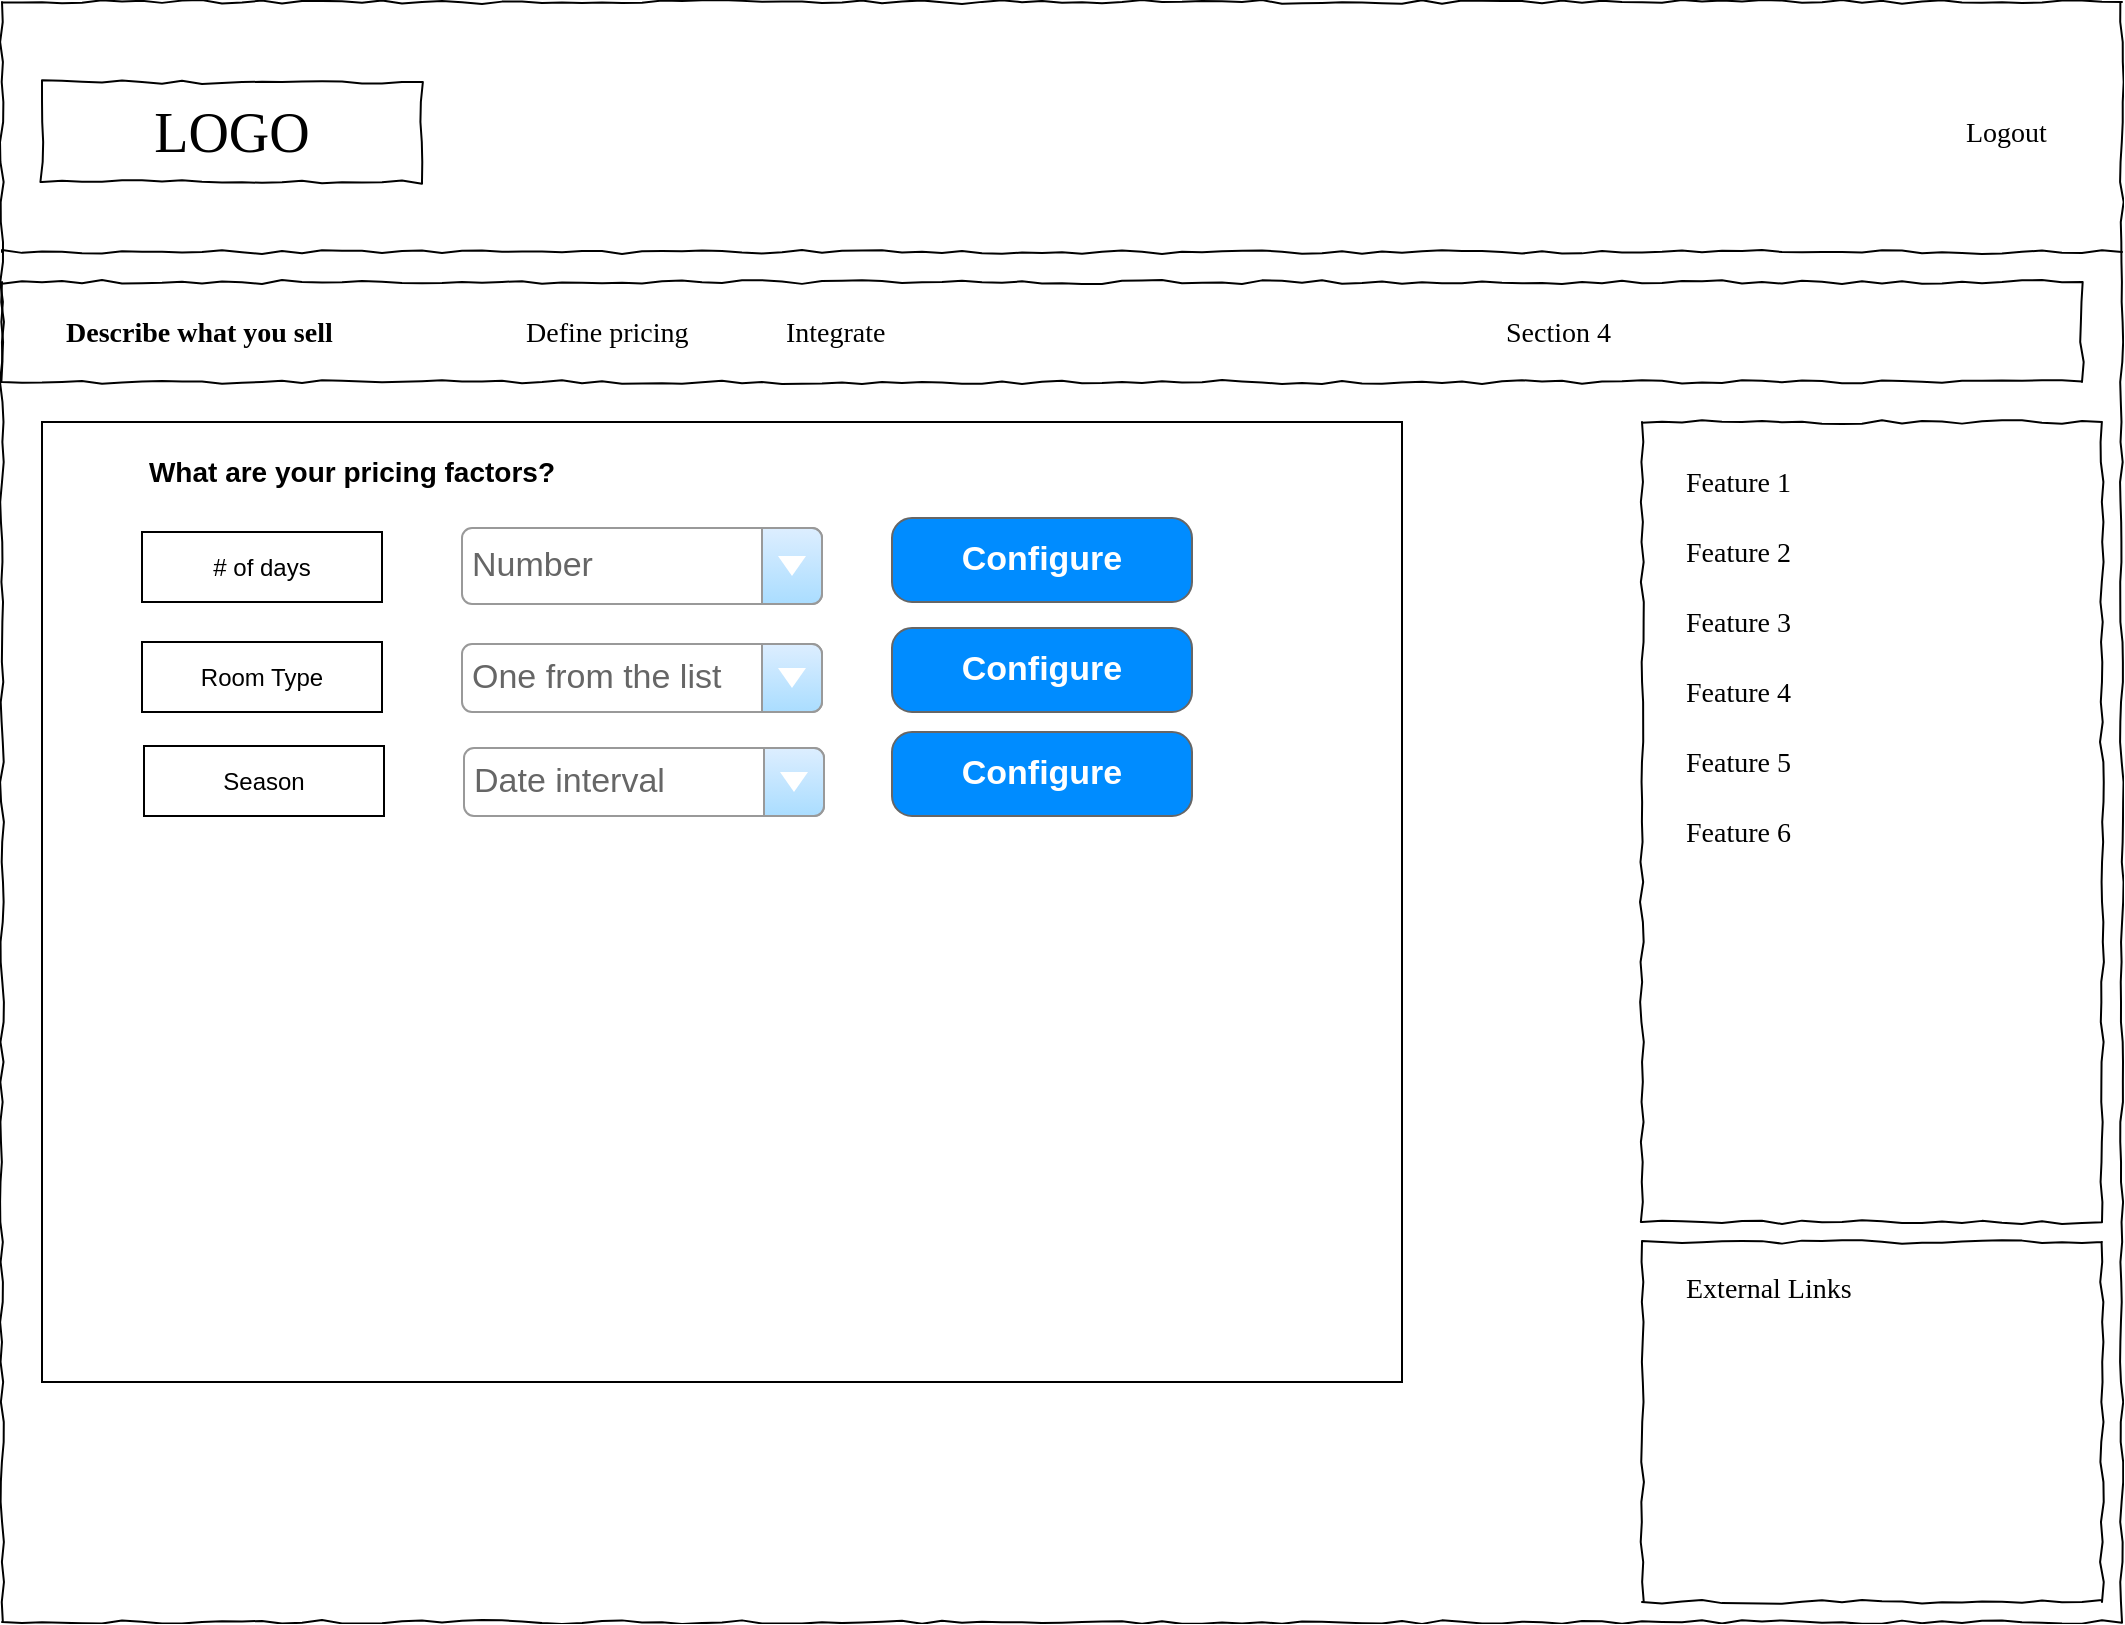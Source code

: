 <mxfile version="13.6.4" type="github" pages="3">
  <diagram name="Describe" id="03018318-947c-dd8e-b7a3-06fadd420f32">
    <mxGraphModel dx="782" dy="437" grid="1" gridSize="10" guides="1" tooltips="1" connect="1" arrows="1" fold="1" page="1" pageScale="1" pageWidth="1100" pageHeight="850" background="#ffffff" math="0" shadow="0">
      <root>
        <mxCell id="0" />
        <mxCell id="1" parent="0" />
        <mxCell id="677b7b8949515195-1" value="" style="whiteSpace=wrap;html=1;rounded=0;shadow=0;labelBackgroundColor=none;strokeColor=#000000;strokeWidth=1;fillColor=none;fontFamily=Verdana;fontSize=12;fontColor=#000000;align=center;comic=1;" parent="1" vertex="1">
          <mxGeometry x="20" y="20" width="1060" height="810" as="geometry" />
        </mxCell>
        <mxCell id="677b7b8949515195-2" value="LOGO" style="whiteSpace=wrap;html=1;rounded=0;shadow=0;labelBackgroundColor=none;strokeWidth=1;fontFamily=Verdana;fontSize=28;align=center;comic=1;" parent="1" vertex="1">
          <mxGeometry x="40" y="60" width="190" height="50" as="geometry" />
        </mxCell>
        <mxCell id="677b7b8949515195-4" value="Logout" style="text;html=1;points=[];align=left;verticalAlign=top;spacingTop=-4;fontSize=14;fontFamily=Verdana" parent="1" vertex="1">
          <mxGeometry x="1000" y="75" width="60" height="20" as="geometry" />
        </mxCell>
        <mxCell id="677b7b8949515195-9" value="" style="line;strokeWidth=1;html=1;rounded=0;shadow=0;labelBackgroundColor=none;fillColor=none;fontFamily=Verdana;fontSize=14;fontColor=#000000;align=center;comic=1;" parent="1" vertex="1">
          <mxGeometry x="20" y="140" width="1060" height="10" as="geometry" />
        </mxCell>
        <mxCell id="677b7b8949515195-10" value="" style="whiteSpace=wrap;html=1;rounded=0;shadow=0;labelBackgroundColor=none;strokeWidth=1;fillColor=none;fontFamily=Verdana;fontSize=12;align=center;comic=1;" parent="1" vertex="1">
          <mxGeometry x="20" y="160" width="1040" height="50" as="geometry" />
        </mxCell>
        <mxCell id="677b7b8949515195-11" value="Describe what you sell" style="text;html=1;points=[];align=left;verticalAlign=top;spacingTop=-4;fontSize=14;fontFamily=Verdana;fontStyle=1" parent="1" vertex="1">
          <mxGeometry x="50" y="175" width="60" height="20" as="geometry" />
        </mxCell>
        <mxCell id="677b7b8949515195-12" value="Define pricing" style="text;html=1;points=[];align=left;verticalAlign=top;spacingTop=-4;fontSize=14;fontFamily=Verdana" parent="1" vertex="1">
          <mxGeometry x="280" y="175" width="60" height="20" as="geometry" />
        </mxCell>
        <mxCell id="677b7b8949515195-13" value="Integrate" style="text;html=1;points=[];align=left;verticalAlign=top;spacingTop=-4;fontSize=14;fontFamily=Verdana" parent="1" vertex="1">
          <mxGeometry x="410" y="175" width="60" height="20" as="geometry" />
        </mxCell>
        <mxCell id="677b7b8949515195-14" value="Section 4" style="text;html=1;points=[];align=left;verticalAlign=top;spacingTop=-4;fontSize=14;fontFamily=Verdana" parent="1" vertex="1">
          <mxGeometry x="770" y="175" width="60" height="20" as="geometry" />
        </mxCell>
        <mxCell id="677b7b8949515195-25" value="" style="whiteSpace=wrap;html=1;rounded=0;shadow=0;labelBackgroundColor=none;strokeWidth=1;fillColor=none;fontFamily=Verdana;fontSize=12;align=center;comic=1;" parent="1" vertex="1">
          <mxGeometry x="840" y="230" width="230" height="400" as="geometry" />
        </mxCell>
        <mxCell id="677b7b8949515195-26" value="" style="whiteSpace=wrap;html=1;rounded=0;shadow=0;labelBackgroundColor=none;strokeWidth=1;fillColor=none;fontFamily=Verdana;fontSize=12;align=center;comic=1;" parent="1" vertex="1">
          <mxGeometry x="840" y="640" width="230" height="180" as="geometry" />
        </mxCell>
        <mxCell id="677b7b8949515195-42" value="External Links" style="text;html=1;points=[];align=left;verticalAlign=top;spacingTop=-4;fontSize=14;fontFamily=Verdana" parent="1" vertex="1">
          <mxGeometry x="860" y="653" width="170" height="20" as="geometry" />
        </mxCell>
        <mxCell id="677b7b8949515195-44" value="Feature 1" style="text;html=1;points=[];align=left;verticalAlign=top;spacingTop=-4;fontSize=14;fontFamily=Verdana" parent="1" vertex="1">
          <mxGeometry x="860" y="250" width="170" height="20" as="geometry" />
        </mxCell>
        <mxCell id="677b7b8949515195-45" value="Feature 2" style="text;html=1;points=[];align=left;verticalAlign=top;spacingTop=-4;fontSize=14;fontFamily=Verdana" parent="1" vertex="1">
          <mxGeometry x="860" y="285" width="170" height="20" as="geometry" />
        </mxCell>
        <mxCell id="677b7b8949515195-46" value="Feature 3" style="text;html=1;points=[];align=left;verticalAlign=top;spacingTop=-4;fontSize=14;fontFamily=Verdana" parent="1" vertex="1">
          <mxGeometry x="860" y="320" width="170" height="20" as="geometry" />
        </mxCell>
        <mxCell id="677b7b8949515195-47" value="Feature 4" style="text;html=1;points=[];align=left;verticalAlign=top;spacingTop=-4;fontSize=14;fontFamily=Verdana" parent="1" vertex="1">
          <mxGeometry x="860" y="355" width="170" height="20" as="geometry" />
        </mxCell>
        <mxCell id="677b7b8949515195-48" value="Feature 5" style="text;html=1;points=[];align=left;verticalAlign=top;spacingTop=-4;fontSize=14;fontFamily=Verdana" parent="1" vertex="1">
          <mxGeometry x="860" y="390" width="170" height="20" as="geometry" />
        </mxCell>
        <mxCell id="677b7b8949515195-49" value="Feature 6" style="text;html=1;points=[];align=left;verticalAlign=top;spacingTop=-4;fontSize=14;fontFamily=Verdana" parent="1" vertex="1">
          <mxGeometry x="860" y="425" width="170" height="20" as="geometry" />
        </mxCell>
        <mxCell id="VAvblGkpgL3IQrGG_vT8-2" value="" style="rounded=0;whiteSpace=wrap;html=1;" vertex="1" parent="1">
          <mxGeometry x="40" y="230" width="680" height="480" as="geometry" />
        </mxCell>
        <mxCell id="VAvblGkpgL3IQrGG_vT8-3" value="What are your pricing factors?" style="text;html=1;strokeColor=none;fillColor=none;align=center;verticalAlign=middle;whiteSpace=wrap;rounded=0;fontStyle=1;fontSize=14;" vertex="1" parent="1">
          <mxGeometry x="90" y="240" width="210" height="30" as="geometry" />
        </mxCell>
        <mxCell id="VAvblGkpgL3IQrGG_vT8-4" value="# of days" style="rounded=0;whiteSpace=wrap;html=1;" vertex="1" parent="1">
          <mxGeometry x="90" y="285" width="120" height="35" as="geometry" />
        </mxCell>
        <mxCell id="VAvblGkpgL3IQrGG_vT8-5" value="Number" style="strokeWidth=1;shadow=0;dashed=0;align=center;html=1;shape=mxgraph.mockup.forms.comboBox;strokeColor=#999999;fillColor=#ddeeff;align=left;fillColor2=#aaddff;mainText=;fontColor=#666666;fontSize=17;spacingLeft=3;" vertex="1" parent="1">
          <mxGeometry x="250" y="283" width="180" height="38" as="geometry" />
        </mxCell>
        <mxCell id="VAvblGkpgL3IQrGG_vT8-6" value="Room Type" style="rounded=0;whiteSpace=wrap;html=1;" vertex="1" parent="1">
          <mxGeometry x="90" y="340" width="120" height="35" as="geometry" />
        </mxCell>
        <mxCell id="VAvblGkpgL3IQrGG_vT8-7" value="One from the list" style="strokeWidth=1;shadow=0;dashed=0;align=center;html=1;shape=mxgraph.mockup.forms.comboBox;strokeColor=#999999;fillColor=#ddeeff;align=left;fillColor2=#aaddff;mainText=;fontColor=#666666;fontSize=17;spacingLeft=3;" vertex="1" parent="1">
          <mxGeometry x="250" y="341" width="180" height="34" as="geometry" />
        </mxCell>
        <mxCell id="VAvblGkpgL3IQrGG_vT8-8" value="Season" style="rounded=0;whiteSpace=wrap;html=1;" vertex="1" parent="1">
          <mxGeometry x="91" y="392" width="120" height="35" as="geometry" />
        </mxCell>
        <mxCell id="VAvblGkpgL3IQrGG_vT8-9" value="Date interval" style="strokeWidth=1;shadow=0;dashed=0;align=center;html=1;shape=mxgraph.mockup.forms.comboBox;strokeColor=#999999;fillColor=#ddeeff;align=left;fillColor2=#aaddff;mainText=;fontColor=#666666;fontSize=17;spacingLeft=3;" vertex="1" parent="1">
          <mxGeometry x="251" y="393" width="180" height="34" as="geometry" />
        </mxCell>
        <mxCell id="rb9dDnYzF7dDjR2Wv9qA-1" value="Configure" style="strokeWidth=1;shadow=0;dashed=0;align=center;html=1;shape=mxgraph.mockup.buttons.button;strokeColor=#666666;fontColor=#ffffff;mainText=;buttonStyle=round;fontSize=17;fontStyle=1;fillColor=#008cff;whiteSpace=wrap;" vertex="1" parent="1">
          <mxGeometry x="465" y="278" width="150" height="42" as="geometry" />
        </mxCell>
        <mxCell id="rb9dDnYzF7dDjR2Wv9qA-2" value="Configure" style="strokeWidth=1;shadow=0;dashed=0;align=center;html=1;shape=mxgraph.mockup.buttons.button;strokeColor=#666666;fontColor=#ffffff;mainText=;buttonStyle=round;fontSize=17;fontStyle=1;fillColor=#008cff;whiteSpace=wrap;" vertex="1" parent="1">
          <mxGeometry x="465" y="333" width="150" height="42" as="geometry" />
        </mxCell>
        <mxCell id="rb9dDnYzF7dDjR2Wv9qA-3" value="Configure" style="strokeWidth=1;shadow=0;dashed=0;align=center;html=1;shape=mxgraph.mockup.buttons.button;strokeColor=#666666;fontColor=#ffffff;mainText=;buttonStyle=round;fontSize=17;fontStyle=1;fillColor=#008cff;whiteSpace=wrap;" vertex="1" parent="1">
          <mxGeometry x="465" y="385" width="150" height="42" as="geometry" />
        </mxCell>
      </root>
    </mxGraphModel>
  </diagram>
  <diagram name="Define Price" id="Bd6a1_s-znTlWcoc43wL">
    <mxGraphModel dx="782" dy="437" grid="1" gridSize="10" guides="1" tooltips="1" connect="1" arrows="1" fold="1" page="1" pageScale="1" pageWidth="1100" pageHeight="850" background="#ffffff" math="0" shadow="0">
      <root>
        <mxCell id="TM6UY1Rh7OmBlUZr9voo-0" />
        <mxCell id="TM6UY1Rh7OmBlUZr9voo-1" parent="TM6UY1Rh7OmBlUZr9voo-0" />
        <mxCell id="TM6UY1Rh7OmBlUZr9voo-2" value="" style="whiteSpace=wrap;html=1;rounded=0;shadow=0;labelBackgroundColor=none;strokeColor=#000000;strokeWidth=1;fillColor=none;fontFamily=Verdana;fontSize=12;fontColor=#000000;align=center;comic=1;" vertex="1" parent="TM6UY1Rh7OmBlUZr9voo-1">
          <mxGeometry x="20" y="20" width="1060" height="810" as="geometry" />
        </mxCell>
        <mxCell id="TM6UY1Rh7OmBlUZr9voo-3" value="LOGO" style="whiteSpace=wrap;html=1;rounded=0;shadow=0;labelBackgroundColor=none;strokeWidth=1;fontFamily=Verdana;fontSize=28;align=center;comic=1;" vertex="1" parent="TM6UY1Rh7OmBlUZr9voo-1">
          <mxGeometry x="40" y="60" width="190" height="50" as="geometry" />
        </mxCell>
        <mxCell id="TM6UY1Rh7OmBlUZr9voo-4" value="Logout" style="text;html=1;points=[];align=left;verticalAlign=top;spacingTop=-4;fontSize=14;fontFamily=Verdana" vertex="1" parent="TM6UY1Rh7OmBlUZr9voo-1">
          <mxGeometry x="1000" y="75" width="60" height="20" as="geometry" />
        </mxCell>
        <mxCell id="TM6UY1Rh7OmBlUZr9voo-5" value="" style="line;strokeWidth=1;html=1;rounded=0;shadow=0;labelBackgroundColor=none;fillColor=none;fontFamily=Verdana;fontSize=14;fontColor=#000000;align=center;comic=1;" vertex="1" parent="TM6UY1Rh7OmBlUZr9voo-1">
          <mxGeometry x="20" y="140" width="1060" height="10" as="geometry" />
        </mxCell>
        <mxCell id="TM6UY1Rh7OmBlUZr9voo-6" value="" style="whiteSpace=wrap;html=1;rounded=0;shadow=0;labelBackgroundColor=none;strokeWidth=1;fillColor=none;fontFamily=Verdana;fontSize=12;align=center;comic=1;" vertex="1" parent="TM6UY1Rh7OmBlUZr9voo-1">
          <mxGeometry x="20" y="160" width="1040" height="50" as="geometry" />
        </mxCell>
        <mxCell id="TM6UY1Rh7OmBlUZr9voo-7" value="Describe what you sell" style="text;html=1;points=[];align=left;verticalAlign=top;spacingTop=-4;fontSize=14;fontFamily=Verdana;fontStyle=0" vertex="1" parent="TM6UY1Rh7OmBlUZr9voo-1">
          <mxGeometry x="50" y="175" width="60" height="20" as="geometry" />
        </mxCell>
        <mxCell id="TM6UY1Rh7OmBlUZr9voo-8" value="Define pricing" style="text;html=1;points=[];align=left;verticalAlign=top;spacingTop=-4;fontSize=14;fontFamily=Verdana;fontStyle=1" vertex="1" parent="TM6UY1Rh7OmBlUZr9voo-1">
          <mxGeometry x="268" y="175" width="60" height="20" as="geometry" />
        </mxCell>
        <mxCell id="TM6UY1Rh7OmBlUZr9voo-9" value="Integrate" style="text;html=1;points=[];align=left;verticalAlign=top;spacingTop=-4;fontSize=14;fontFamily=Verdana" vertex="1" parent="TM6UY1Rh7OmBlUZr9voo-1">
          <mxGeometry x="410" y="175" width="60" height="20" as="geometry" />
        </mxCell>
        <mxCell id="TM6UY1Rh7OmBlUZr9voo-10" value="Section 4" style="text;html=1;points=[];align=left;verticalAlign=top;spacingTop=-4;fontSize=14;fontFamily=Verdana" vertex="1" parent="TM6UY1Rh7OmBlUZr9voo-1">
          <mxGeometry x="770" y="175" width="60" height="20" as="geometry" />
        </mxCell>
        <mxCell id="TM6UY1Rh7OmBlUZr9voo-11" value="" style="whiteSpace=wrap;html=1;rounded=0;shadow=0;labelBackgroundColor=none;strokeWidth=1;fillColor=none;fontFamily=Verdana;fontSize=12;align=center;comic=1;" vertex="1" parent="TM6UY1Rh7OmBlUZr9voo-1">
          <mxGeometry x="840" y="230" width="230" height="400" as="geometry" />
        </mxCell>
        <mxCell id="TM6UY1Rh7OmBlUZr9voo-12" value="" style="whiteSpace=wrap;html=1;rounded=0;shadow=0;labelBackgroundColor=none;strokeWidth=1;fillColor=none;fontFamily=Verdana;fontSize=12;align=center;comic=1;" vertex="1" parent="TM6UY1Rh7OmBlUZr9voo-1">
          <mxGeometry x="840" y="640" width="230" height="180" as="geometry" />
        </mxCell>
        <mxCell id="TM6UY1Rh7OmBlUZr9voo-13" value="External Links" style="text;html=1;points=[];align=left;verticalAlign=top;spacingTop=-4;fontSize=14;fontFamily=Verdana" vertex="1" parent="TM6UY1Rh7OmBlUZr9voo-1">
          <mxGeometry x="860" y="653" width="170" height="20" as="geometry" />
        </mxCell>
        <mxCell id="TM6UY1Rh7OmBlUZr9voo-14" value="Feature 1" style="text;html=1;points=[];align=left;verticalAlign=top;spacingTop=-4;fontSize=14;fontFamily=Verdana" vertex="1" parent="TM6UY1Rh7OmBlUZr9voo-1">
          <mxGeometry x="860" y="250" width="170" height="20" as="geometry" />
        </mxCell>
        <mxCell id="TM6UY1Rh7OmBlUZr9voo-15" value="Feature 2" style="text;html=1;points=[];align=left;verticalAlign=top;spacingTop=-4;fontSize=14;fontFamily=Verdana" vertex="1" parent="TM6UY1Rh7OmBlUZr9voo-1">
          <mxGeometry x="860" y="285" width="170" height="20" as="geometry" />
        </mxCell>
        <mxCell id="TM6UY1Rh7OmBlUZr9voo-16" value="Feature 3" style="text;html=1;points=[];align=left;verticalAlign=top;spacingTop=-4;fontSize=14;fontFamily=Verdana" vertex="1" parent="TM6UY1Rh7OmBlUZr9voo-1">
          <mxGeometry x="860" y="320" width="170" height="20" as="geometry" />
        </mxCell>
        <mxCell id="TM6UY1Rh7OmBlUZr9voo-17" value="Feature 4" style="text;html=1;points=[];align=left;verticalAlign=top;spacingTop=-4;fontSize=14;fontFamily=Verdana" vertex="1" parent="TM6UY1Rh7OmBlUZr9voo-1">
          <mxGeometry x="860" y="355" width="170" height="20" as="geometry" />
        </mxCell>
        <mxCell id="TM6UY1Rh7OmBlUZr9voo-18" value="Feature 5" style="text;html=1;points=[];align=left;verticalAlign=top;spacingTop=-4;fontSize=14;fontFamily=Verdana" vertex="1" parent="TM6UY1Rh7OmBlUZr9voo-1">
          <mxGeometry x="860" y="390" width="170" height="20" as="geometry" />
        </mxCell>
        <mxCell id="TM6UY1Rh7OmBlUZr9voo-19" value="Feature 6" style="text;html=1;points=[];align=left;verticalAlign=top;spacingTop=-4;fontSize=14;fontFamily=Verdana" vertex="1" parent="TM6UY1Rh7OmBlUZr9voo-1">
          <mxGeometry x="860" y="425" width="170" height="20" as="geometry" />
        </mxCell>
        <mxCell id="TM6UY1Rh7OmBlUZr9voo-20" value="" style="rounded=0;whiteSpace=wrap;html=1;" vertex="1" parent="TM6UY1Rh7OmBlUZr9voo-1">
          <mxGeometry x="40" y="230" width="680" height="480" as="geometry" />
        </mxCell>
        <mxCell id="TM6UY1Rh7OmBlUZr9voo-21" value="Do you have a base price?" style="text;html=1;strokeColor=none;fillColor=none;align=center;verticalAlign=middle;whiteSpace=wrap;rounded=0;fontStyle=1;fontSize=14;" vertex="1" parent="TM6UY1Rh7OmBlUZr9voo-1">
          <mxGeometry x="80" y="240" width="210" height="30" as="geometry" />
        </mxCell>
        <mxCell id="ZB2ubg_kUGfyaOafx7bW-0" value="No" style="shape=ellipse;fillColor=#eeeeee;strokeColor=#999999;gradientColor=#cccccc;html=1;align=left;spacingLeft=4;fontSize=17;fontColor=#666666;labelPosition=right;shadow=0;" vertex="1" parent="TM6UY1Rh7OmBlUZr9voo-1">
          <mxGeometry x="95" y="288" width="15" height="15" as="geometry" />
        </mxCell>
        <mxCell id="ZB2ubg_kUGfyaOafx7bW-3" value="Yes" style="shape=ellipse;strokeColor=#999999;gradientColor=#cccccc;html=1;align=left;spacingLeft=4;fontSize=17;fontColor=#666666;labelPosition=right;shadow=1;sketch=0;fillColor=#000000;" vertex="1" parent="TM6UY1Rh7OmBlUZr9voo-1">
          <mxGeometry x="160" y="290" width="15" height="15" as="geometry" />
        </mxCell>
        <mxCell id="ZB2ubg_kUGfyaOafx7bW-5" value="50.00" style="rounded=0;whiteSpace=wrap;html=1;shadow=1;sketch=0;fontSize=14;" vertex="1" parent="TM6UY1Rh7OmBlUZr9voo-1">
          <mxGeometry x="238" y="280" width="120" height="30" as="geometry" />
        </mxCell>
        <mxCell id="ZB2ubg_kUGfyaOafx7bW-6" value="Configure" style="strokeWidth=1;shadow=0;dashed=0;align=center;html=1;shape=mxgraph.mockup.buttons.button;strokeColor=#666666;fontColor=#ffffff;mainText=;buttonStyle=round;fontSize=17;fontStyle=1;fillColor=#008cff;whiteSpace=wrap;sketch=0;" vertex="1" parent="TM6UY1Rh7OmBlUZr9voo-1">
          <mxGeometry x="420" y="280" width="150" height="30" as="geometry" />
        </mxCell>
        <mxCell id="9_rkMa-Fps06MTqDm5gZ-0" value="How do you apply discounts/surcharges?" style="text;html=1;strokeColor=none;fillColor=none;align=center;verticalAlign=middle;whiteSpace=wrap;rounded=0;fontStyle=1;fontSize=14;" vertex="1" parent="TM6UY1Rh7OmBlUZr9voo-1">
          <mxGeometry x="80" y="333" width="210" height="37" as="geometry" />
        </mxCell>
        <mxCell id="Fh2l21H2wbt1PVBobIBq-0" value="# of days" style="rounded=0;whiteSpace=wrap;html=1;" vertex="1" parent="TM6UY1Rh7OmBlUZr9voo-1">
          <mxGeometry x="95" y="390" width="120" height="35" as="geometry" />
        </mxCell>
        <mxCell id="Fh2l21H2wbt1PVBobIBq-3" value="2-5 apply -5%&lt;br&gt;&amp;gt;5 apply -7%" style="rounded=0;whiteSpace=wrap;html=1;shadow=1;sketch=0;fillColor=none;fontSize=14;" vertex="1" parent="TM6UY1Rh7OmBlUZr9voo-1">
          <mxGeometry x="230" y="385" width="150" height="60" as="geometry" />
        </mxCell>
        <mxCell id="Fh2l21H2wbt1PVBobIBq-4" value="Configure" style="strokeWidth=1;shadow=0;dashed=0;align=center;html=1;shape=mxgraph.mockup.buttons.button;strokeColor=#666666;fontColor=#ffffff;mainText=;buttonStyle=round;fontSize=17;fontStyle=1;fillColor=#008cff;whiteSpace=wrap;sketch=0;" vertex="1" parent="TM6UY1Rh7OmBlUZr9voo-1">
          <mxGeometry x="420" y="385" width="150" height="30" as="geometry" />
        </mxCell>
        <mxCell id="dq4sFQ3HrNoHMEnXWXfJ-0" value="Room Type" style="rounded=0;whiteSpace=wrap;html=1;" vertex="1" parent="TM6UY1Rh7OmBlUZr9voo-1">
          <mxGeometry x="90" y="480" width="120" height="35" as="geometry" />
        </mxCell>
        <mxCell id="dq4sFQ3HrNoHMEnXWXfJ-1" value="Suite add +20&lt;br&gt;Deluxe add + 30" style="rounded=0;whiteSpace=wrap;html=1;shadow=1;sketch=0;fillColor=none;fontSize=14;" vertex="1" parent="TM6UY1Rh7OmBlUZr9voo-1">
          <mxGeometry x="230" y="480" width="150" height="60" as="geometry" />
        </mxCell>
        <mxCell id="E4qv9KW6hw17Dze63xpM-0" value="Season" style="rounded=0;whiteSpace=wrap;html=1;" vertex="1" parent="TM6UY1Rh7OmBlUZr9voo-1">
          <mxGeometry x="90" y="570" width="120" height="35" as="geometry" />
        </mxCell>
        <mxCell id="E4qv9KW6hw17Dze63xpM-1" value="Weekend apply +10%&lt;br&gt;Vacation apply +15%" style="rounded=0;whiteSpace=wrap;html=1;shadow=1;sketch=0;fillColor=none;fontSize=14;" vertex="1" parent="TM6UY1Rh7OmBlUZr9voo-1">
          <mxGeometry x="230" y="570" width="150" height="60" as="geometry" />
        </mxCell>
        <mxCell id="E4qv9KW6hw17Dze63xpM-2" value="Configure" style="strokeWidth=1;shadow=0;dashed=0;align=center;html=1;shape=mxgraph.mockup.buttons.button;strokeColor=#666666;fontColor=#ffffff;mainText=;buttonStyle=round;fontSize=17;fontStyle=1;fillColor=#008cff;whiteSpace=wrap;sketch=0;" vertex="1" parent="TM6UY1Rh7OmBlUZr9voo-1">
          <mxGeometry x="420" y="480" width="150" height="30" as="geometry" />
        </mxCell>
        <mxCell id="E4qv9KW6hw17Dze63xpM-3" value="Configure" style="strokeWidth=1;shadow=0;dashed=0;align=center;html=1;shape=mxgraph.mockup.buttons.button;strokeColor=#666666;fontColor=#ffffff;mainText=;buttonStyle=round;fontSize=17;fontStyle=1;fillColor=#008cff;whiteSpace=wrap;sketch=0;" vertex="1" parent="TM6UY1Rh7OmBlUZr9voo-1">
          <mxGeometry x="420" y="570" width="150" height="30" as="geometry" />
        </mxCell>
      </root>
    </mxGraphModel>
  </diagram>
  <diagram name="Integrate" id="cPY1eUBHP6y-z0ZxZ7zd">
    <mxGraphModel dx="782" dy="437" grid="1" gridSize="10" guides="1" tooltips="1" connect="1" arrows="1" fold="1" page="1" pageScale="1" pageWidth="1100" pageHeight="850" background="#ffffff" math="0" shadow="0">
      <root>
        <mxCell id="HDoZItW3fBK3TVjDR4mh-0" />
        <mxCell id="HDoZItW3fBK3TVjDR4mh-1" parent="HDoZItW3fBK3TVjDR4mh-0" />
        <mxCell id="HDoZItW3fBK3TVjDR4mh-2" value="" style="whiteSpace=wrap;html=1;rounded=0;shadow=0;labelBackgroundColor=none;strokeColor=#000000;strokeWidth=1;fillColor=none;fontFamily=Verdana;fontSize=12;fontColor=#000000;align=center;comic=1;" vertex="1" parent="HDoZItW3fBK3TVjDR4mh-1">
          <mxGeometry x="20" y="20" width="1060" height="810" as="geometry" />
        </mxCell>
        <mxCell id="HDoZItW3fBK3TVjDR4mh-3" value="LOGO" style="whiteSpace=wrap;html=1;rounded=0;shadow=0;labelBackgroundColor=none;strokeWidth=1;fontFamily=Verdana;fontSize=28;align=center;comic=1;" vertex="1" parent="HDoZItW3fBK3TVjDR4mh-1">
          <mxGeometry x="40" y="60" width="190" height="50" as="geometry" />
        </mxCell>
        <mxCell id="HDoZItW3fBK3TVjDR4mh-4" value="Logout" style="text;html=1;points=[];align=left;verticalAlign=top;spacingTop=-4;fontSize=14;fontFamily=Verdana" vertex="1" parent="HDoZItW3fBK3TVjDR4mh-1">
          <mxGeometry x="1000" y="75" width="60" height="20" as="geometry" />
        </mxCell>
        <mxCell id="HDoZItW3fBK3TVjDR4mh-5" value="" style="line;strokeWidth=1;html=1;rounded=0;shadow=0;labelBackgroundColor=none;fillColor=none;fontFamily=Verdana;fontSize=14;fontColor=#000000;align=center;comic=1;" vertex="1" parent="HDoZItW3fBK3TVjDR4mh-1">
          <mxGeometry x="20" y="140" width="1060" height="10" as="geometry" />
        </mxCell>
        <mxCell id="HDoZItW3fBK3TVjDR4mh-6" value="" style="whiteSpace=wrap;html=1;rounded=0;shadow=0;labelBackgroundColor=none;strokeWidth=1;fillColor=none;fontFamily=Verdana;fontSize=12;align=center;comic=1;" vertex="1" parent="HDoZItW3fBK3TVjDR4mh-1">
          <mxGeometry x="20" y="160" width="1040" height="50" as="geometry" />
        </mxCell>
        <mxCell id="HDoZItW3fBK3TVjDR4mh-7" value="Describe what you sell" style="text;html=1;points=[];align=left;verticalAlign=top;spacingTop=-4;fontSize=14;fontFamily=Verdana;fontStyle=0" vertex="1" parent="HDoZItW3fBK3TVjDR4mh-1">
          <mxGeometry x="50" y="175" width="60" height="20" as="geometry" />
        </mxCell>
        <mxCell id="HDoZItW3fBK3TVjDR4mh-8" value="Define pricing" style="text;html=1;points=[];align=left;verticalAlign=top;spacingTop=-4;fontSize=14;fontFamily=Verdana;fontStyle=0" vertex="1" parent="HDoZItW3fBK3TVjDR4mh-1">
          <mxGeometry x="268" y="175" width="60" height="20" as="geometry" />
        </mxCell>
        <mxCell id="HDoZItW3fBK3TVjDR4mh-9" value="Integrate" style="text;html=1;points=[];align=left;verticalAlign=top;spacingTop=-4;fontSize=14;fontFamily=Verdana;fontStyle=1" vertex="1" parent="HDoZItW3fBK3TVjDR4mh-1">
          <mxGeometry x="410" y="175" width="60" height="20" as="geometry" />
        </mxCell>
        <mxCell id="HDoZItW3fBK3TVjDR4mh-10" value="Section 4" style="text;html=1;points=[];align=left;verticalAlign=top;spacingTop=-4;fontSize=14;fontFamily=Verdana" vertex="1" parent="HDoZItW3fBK3TVjDR4mh-1">
          <mxGeometry x="770" y="175" width="60" height="20" as="geometry" />
        </mxCell>
        <mxCell id="HDoZItW3fBK3TVjDR4mh-11" value="" style="whiteSpace=wrap;html=1;rounded=0;shadow=0;labelBackgroundColor=none;strokeWidth=1;fillColor=none;fontFamily=Verdana;fontSize=12;align=center;comic=1;" vertex="1" parent="HDoZItW3fBK3TVjDR4mh-1">
          <mxGeometry x="840" y="230" width="230" height="400" as="geometry" />
        </mxCell>
        <mxCell id="HDoZItW3fBK3TVjDR4mh-12" value="" style="whiteSpace=wrap;html=1;rounded=0;shadow=0;labelBackgroundColor=none;strokeWidth=1;fillColor=none;fontFamily=Verdana;fontSize=12;align=center;comic=1;" vertex="1" parent="HDoZItW3fBK3TVjDR4mh-1">
          <mxGeometry x="840" y="640" width="230" height="180" as="geometry" />
        </mxCell>
        <mxCell id="HDoZItW3fBK3TVjDR4mh-13" value="External Links" style="text;html=1;points=[];align=left;verticalAlign=top;spacingTop=-4;fontSize=14;fontFamily=Verdana" vertex="1" parent="HDoZItW3fBK3TVjDR4mh-1">
          <mxGeometry x="860" y="653" width="170" height="20" as="geometry" />
        </mxCell>
        <mxCell id="HDoZItW3fBK3TVjDR4mh-14" value="Feature 1" style="text;html=1;points=[];align=left;verticalAlign=top;spacingTop=-4;fontSize=14;fontFamily=Verdana" vertex="1" parent="HDoZItW3fBK3TVjDR4mh-1">
          <mxGeometry x="860" y="250" width="170" height="20" as="geometry" />
        </mxCell>
        <mxCell id="HDoZItW3fBK3TVjDR4mh-15" value="Feature 2" style="text;html=1;points=[];align=left;verticalAlign=top;spacingTop=-4;fontSize=14;fontFamily=Verdana" vertex="1" parent="HDoZItW3fBK3TVjDR4mh-1">
          <mxGeometry x="860" y="285" width="170" height="20" as="geometry" />
        </mxCell>
        <mxCell id="HDoZItW3fBK3TVjDR4mh-16" value="Feature 3" style="text;html=1;points=[];align=left;verticalAlign=top;spacingTop=-4;fontSize=14;fontFamily=Verdana" vertex="1" parent="HDoZItW3fBK3TVjDR4mh-1">
          <mxGeometry x="860" y="320" width="170" height="20" as="geometry" />
        </mxCell>
        <mxCell id="HDoZItW3fBK3TVjDR4mh-17" value="Feature 4" style="text;html=1;points=[];align=left;verticalAlign=top;spacingTop=-4;fontSize=14;fontFamily=Verdana" vertex="1" parent="HDoZItW3fBK3TVjDR4mh-1">
          <mxGeometry x="860" y="355" width="170" height="20" as="geometry" />
        </mxCell>
        <mxCell id="HDoZItW3fBK3TVjDR4mh-18" value="Feature 5" style="text;html=1;points=[];align=left;verticalAlign=top;spacingTop=-4;fontSize=14;fontFamily=Verdana" vertex="1" parent="HDoZItW3fBK3TVjDR4mh-1">
          <mxGeometry x="860" y="390" width="170" height="20" as="geometry" />
        </mxCell>
        <mxCell id="HDoZItW3fBK3TVjDR4mh-19" value="Feature 6" style="text;html=1;points=[];align=left;verticalAlign=top;spacingTop=-4;fontSize=14;fontFamily=Verdana" vertex="1" parent="HDoZItW3fBK3TVjDR4mh-1">
          <mxGeometry x="860" y="425" width="170" height="20" as="geometry" />
        </mxCell>
        <mxCell id="HDoZItW3fBK3TVjDR4mh-20" value="" style="rounded=0;whiteSpace=wrap;html=1;" vertex="1" parent="HDoZItW3fBK3TVjDR4mh-1">
          <mxGeometry x="40" y="230" width="680" height="480" as="geometry" />
        </mxCell>
        <mxCell id="HDoZItW3fBK3TVjDR4mh-21" value="Integrate the UI component" style="text;html=1;strokeColor=none;fillColor=none;align=center;verticalAlign=middle;whiteSpace=wrap;rounded=0;fontStyle=1;fontSize=14;" vertex="1" parent="HDoZItW3fBK3TVjDR4mh-1">
          <mxGeometry x="80" y="240" width="210" height="30" as="geometry" />
        </mxCell>
        <mxCell id="HDoZItW3fBK3TVjDR4mh-26" value="Use API" style="text;html=1;strokeColor=none;fillColor=none;align=center;verticalAlign=middle;whiteSpace=wrap;rounded=0;fontStyle=1;fontSize=14;" vertex="1" parent="HDoZItW3fBK3TVjDR4mh-1">
          <mxGeometry x="80" y="476.5" width="210" height="37" as="geometry" />
        </mxCell>
        <mxCell id="HDoZItW3fBK3TVjDR4mh-34" value="Configure" style="strokeWidth=1;shadow=0;dashed=0;align=center;html=1;shape=mxgraph.mockup.buttons.button;strokeColor=#666666;fontColor=#ffffff;mainText=;buttonStyle=round;fontSize=17;fontStyle=1;fillColor=#008cff;whiteSpace=wrap;sketch=0;" vertex="1" parent="HDoZItW3fBK3TVjDR4mh-1">
          <mxGeometry x="420" y="480" width="150" height="30" as="geometry" />
        </mxCell>
        <mxCell id="HDoZItW3fBK3TVjDR4mh-37" value="" style="rounded=0;whiteSpace=wrap;html=1;shadow=1;sketch=0;fillColor=none;fontSize=14;fontColor=#0000FF;" vertex="1" parent="HDoZItW3fBK3TVjDR4mh-1">
          <mxGeometry x="340" y="250" width="270" height="170" as="geometry" />
        </mxCell>
        <mxCell id="HDoZItW3fBK3TVjDR4mh-38" value="From" style="text;html=1;strokeColor=none;fillColor=none;align=center;verticalAlign=middle;whiteSpace=wrap;rounded=0;shadow=1;sketch=0;fontSize=14;" vertex="1" parent="HDoZItW3fBK3TVjDR4mh-1">
          <mxGeometry x="360" y="270" width="40" height="20" as="geometry" />
        </mxCell>
        <mxCell id="HDoZItW3fBK3TVjDR4mh-39" value="To" style="text;html=1;strokeColor=none;fillColor=none;align=center;verticalAlign=middle;whiteSpace=wrap;rounded=0;shadow=1;sketch=0;fontSize=14;" vertex="1" parent="HDoZItW3fBK3TVjDR4mh-1">
          <mxGeometry x="351" y="300" width="40" height="20" as="geometry" />
        </mxCell>
        <mxCell id="HDoZItW3fBK3TVjDR4mh-40" value="Room Type" style="text;html=1;strokeColor=none;fillColor=none;align=center;verticalAlign=middle;whiteSpace=wrap;rounded=0;shadow=1;sketch=0;fontSize=14;" vertex="1" parent="HDoZItW3fBK3TVjDR4mh-1">
          <mxGeometry x="358" y="330" width="90" height="20" as="geometry" />
        </mxCell>
        <mxCell id="qlyx4LxoYIMKVgX4Y8Jc-0" value="25.5.202" style="rounded=0;whiteSpace=wrap;html=1;shadow=1;sketch=0;fillColor=none;fontSize=14;fontColor=#000000;" vertex="1" parent="HDoZItW3fBK3TVjDR4mh-1">
          <mxGeometry x="460" y="265" width="120" height="25" as="geometry" />
        </mxCell>
        <mxCell id="qlyx4LxoYIMKVgX4Y8Jc-1" value="30.5.202" style="rounded=0;whiteSpace=wrap;html=1;shadow=1;sketch=0;fillColor=none;fontSize=14;fontColor=#000000;" vertex="1" parent="HDoZItW3fBK3TVjDR4mh-1">
          <mxGeometry x="460" y="300" width="120" height="25" as="geometry" />
        </mxCell>
        <mxCell id="qlyx4LxoYIMKVgX4Y8Jc-2" value="Deluxe" style="strokeWidth=1;shadow=0;dashed=0;align=center;html=1;shape=mxgraph.mockup.forms.comboBox;strokeColor=#999999;fillColor=#ddeeff;align=left;fillColor2=#aaddff;mainText=;fontColor=#666666;fontSize=17;spacingLeft=3;sketch=0;" vertex="1" parent="HDoZItW3fBK3TVjDR4mh-1">
          <mxGeometry x="460" y="335" width="120" height="20" as="geometry" />
        </mxCell>
        <mxCell id="qlyx4LxoYIMKVgX4Y8Jc-3" value="Calculate" style="strokeWidth=1;shadow=0;dashed=0;align=center;html=1;shape=mxgraph.mockup.buttons.button;strokeColor=#666666;fontColor=#ffffff;mainText=;buttonStyle=round;fontSize=17;fontStyle=1;fillColor=#008cff;whiteSpace=wrap;sketch=0;" vertex="1" parent="HDoZItW3fBK3TVjDR4mh-1">
          <mxGeometry x="410" y="375" width="150" height="30" as="geometry" />
        </mxCell>
        <mxCell id="qlyx4LxoYIMKVgX4Y8Jc-4" value="Instructions" style="text;html=1;strokeColor=none;fillColor=none;align=center;verticalAlign=middle;whiteSpace=wrap;rounded=0;fontStyle=2;fontSize=14;fontColor=#0000FF;" vertex="1" parent="HDoZItW3fBK3TVjDR4mh-1">
          <mxGeometry x="90" y="265" width="210" height="30" as="geometry" />
        </mxCell>
      </root>
    </mxGraphModel>
  </diagram>
</mxfile>
